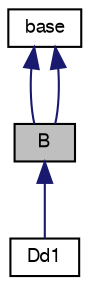 digraph "B"
{
  edge [fontname="FreeSans",fontsize="9",labelfontname="FreeSans",labelfontsize="9"];
  node [fontname="FreeSans",fontsize="9",shape=record];
  Node1 [label="B",height=0.2,width=0.4,color="black", fillcolor="grey75", style="filled" fontcolor="black"];
  Node2 -> Node1 [dir="back",color="midnightblue",fontsize="9",style="solid",fontname="FreeSans"];
  Node2 [label="base",height=0.2,width=0.4,color="black", fillcolor="white", style="filled",URL="$structbase.html"];
  Node2 -> Node1 [dir="back",color="midnightblue",fontsize="9",style="solid",fontname="FreeSans"];
  Node1 -> Node3 [dir="back",color="midnightblue",fontsize="9",style="solid",fontname="FreeSans"];
  Node3 [label="Dd1",height=0.2,width=0.4,color="black", fillcolor="white", style="filled",URL="$struct_dd1.html"];
}
